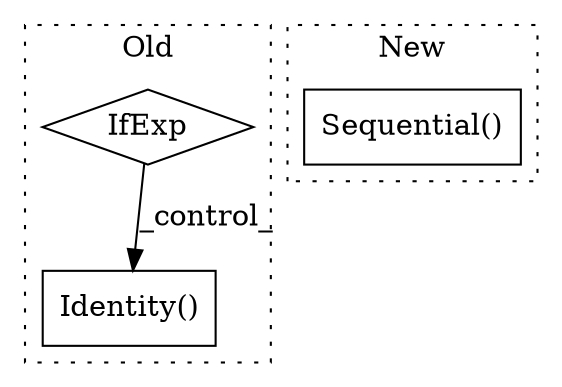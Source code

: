 digraph G {
subgraph cluster0 {
1 [label="IfExp" a="51" s="667,683" l="4,6" shape="diamond"];
3 [label="Identity()" a="75" s="689" l="13" shape="box"];
label = "Old";
style="dotted";
}
subgraph cluster1 {
2 [label="Sequential()" a="75" s="3625,3705" l="27,10" shape="box"];
label = "New";
style="dotted";
}
1 -> 3 [label="_control_"];
}